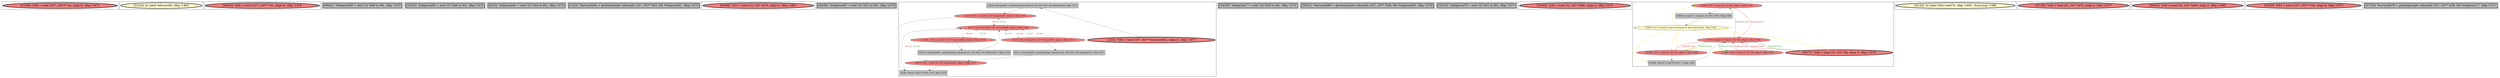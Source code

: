 
digraph G {





subgraph cluster18 {


node7451 [penwidth=3.0,fontsize=20,fillcolor=lightcoral,label="[47/48]  %38 = load i32**, i32*** %a, align 8, !dbg !1471",shape=ellipse,style=filled ]



}

subgraph cluster16 {


node7449 [penwidth=3.0,fontsize=20,fillcolor=lemonchiffon,label="[53/54]  br label %for.inc89, !dbg !1483",shape=ellipse,style=filled ]



}

subgraph cluster17 {


node7450 [penwidth=3.0,fontsize=20,fillcolor=lightcoral,label="[49/52]  %48 = load i32**, i32*** %c, align 8, !dbg !1479",shape=ellipse,style=filled ]



}

subgraph cluster4 {


node7430 [penwidth=3.0,fontsize=20,fillcolor=grey,label="[60/61]  %idxprom85 = zext i32 %49 to i64, !dbg !1479",shape=rectangle,style=filled ]



}

subgraph cluster3 {


node7429 [penwidth=3.0,fontsize=20,fillcolor=grey,label="[24/25]  %idxprom83 = zext i32 %46 to i64, !dbg !1475",shape=rectangle,style=filled ]



}

subgraph cluster2 {


node7428 [penwidth=3.0,fontsize=20,fillcolor=grey,label="[0/23]  %idxprom81 = zext i32 %44 to i64, !dbg !1475",shape=rectangle,style=filled ]



}

subgraph cluster1 {


node7427 [penwidth=3.0,fontsize=20,fillcolor=grey,label="[1/22]  %arrayidx82 = getelementptr inbounds i32*, i32** %43, i64 %idxprom81, !dbg !1475",shape=rectangle,style=filled ]



}

subgraph cluster12 {


node7445 [penwidth=3.0,fontsize=20,fillcolor=lightcoral,label="[63/66]  %51 = load i32, i32* %j70, align 4, !dbg !1481",shape=ellipse,style=filled ]



}

subgraph cluster5 {


node7431 [penwidth=3.0,fontsize=20,fillcolor=grey,label="[64/65]  %idxprom87 = zext i32 %51 to i64, !dbg !1479",shape=rectangle,style=filled ]



}

subgraph cluster0 {


node7426 [fillcolor=grey,label="[3/20]  %arrayidx84 = getelementptr inbounds i32, i32* %45, i64 %idxprom83, !dbg !1475",shape=rectangle,style=filled ]
node7424 [fillcolor=lightcoral,label="[4/19]  %47 = load i32, i32* %arrayidx84, align 4, !dbg !1475",shape=ellipse,style=filled ]
node7418 [fillcolor=grey,label="[8/11]  %arrayidx80 = getelementptr inbounds i32, i32* %40, i64 %idxprom79, !dbg !1471",shape=rectangle,style=filled ]
node7417 [fillcolor=grey,label="[14/15]  %arrayidx88 = getelementptr inbounds i32, i32* %50, i64 %idxprom87, !dbg !1479",shape=rectangle,style=filled ]
node7419 [fillcolor=lightcoral,label="[6/17]  store i32 %mul, i32* %arrayidx88, align 4, !dbg !1482",shape=ellipse,style=filled ]
node7420 [fillcolor=lightcoral,label="[9/10]  %42 = load i32, i32* %arrayidx80, align 4, !dbg !1471",shape=ellipse,style=filled ]
node7425 [fillcolor=grey,label="[5/18]  %mul = mul i32 %42, %47, !dbg !1478",shape=rectangle,style=filled ]
node7423 [penwidth=3.0,fontsize=20,fillcolor=lightcoral,label="[2/21]  %45 = load i32*, i32** %arrayidx82, align 8, !dbg !1475",shape=ellipse,style=filled ]
node7421 [fillcolor=lightcoral,label="[13/16]  %50 = load i32*, i32** %arrayidx86, align 8, !dbg !1479",shape=ellipse,style=filled ]
node7422 [fillcolor=lightcoral,label="[7/12]  %40 = load i32*, i32** %arrayidx78, align 8, !dbg !1471",shape=ellipse,style=filled ]

node7420->node7425 [style=solid,color=black,label="",penwidth=0.5,fontcolor=black ]
node7422->node7419 [style=dotted,color=firebrick3,label="A|Conf",penwidth=1.0,fontcolor=firebrick3 ]
node7418->node7420 [style=solid,color=black,label="",penwidth=0.5,fontcolor=black ]
node7419->node7420 [style=dotted,color=forestgreen,label="T|Conf",penwidth=1.0,fontcolor=forestgreen ]
node7419->node7422 [style=dotted,color=forestgreen,label="T|Conf",penwidth=1.0,fontcolor=forestgreen ]
node7419->node7424 [style=dotted,color=forestgreen,label="T|Conf",penwidth=1.0,fontcolor=forestgreen ]
node7419->node7423 [style=dotted,color=forestgreen,label="T|Conf",penwidth=1.0,fontcolor=forestgreen ]
node7421->node7417 [style=solid,color=black,label="",penwidth=0.5,fontcolor=black ]
node7425->node7419 [style=solid,color=black,label="",penwidth=0.5,fontcolor=black ]
node7424->node7419 [style=dotted,color=firebrick3,label="A|Conf",penwidth=1.0,fontcolor=firebrick3 ]
node7417->node7419 [style=solid,color=black,label="",penwidth=0.5,fontcolor=black ]
node7419->node7421 [style=dotted,color=forestgreen,label="T|Conf",penwidth=1.0,fontcolor=forestgreen ]
node7421->node7419 [style=dotted,color=firebrick3,label="A|Conf",penwidth=1.0,fontcolor=firebrick3 ]
node7422->node7418 [style=solid,color=black,label="",penwidth=0.5,fontcolor=black ]
node7424->node7425 [style=solid,color=black,label="",penwidth=0.5,fontcolor=black ]
node7420->node7419 [style=dotted,color=firebrick3,label="A|Conf",penwidth=1.0,fontcolor=firebrick3 ]
node7423->node7426 [style=solid,color=black,label="",penwidth=0.5,fontcolor=black ]
node7426->node7424 [style=solid,color=black,label="",penwidth=0.5,fontcolor=black ]
node7423->node7419 [style=dotted,color=firebrick3,label="A|Conf",penwidth=1.0,fontcolor=firebrick3 ]


}

subgraph cluster6 {


node7432 [penwidth=3.0,fontsize=20,fillcolor=grey,label="[36/39]  %idxprom77 = zext i32 %39 to i64, !dbg !1471",shape=rectangle,style=filled ]



}

subgraph cluster14 {


node7447 [penwidth=3.0,fontsize=20,fillcolor=grey,label="[50/51]  %arrayidx86 = getelementptr inbounds i32*, i32** %48, i64 %idxprom85, !dbg !1479",shape=rectangle,style=filled ]



}

subgraph cluster7 {


node7433 [penwidth=3.0,fontsize=20,fillcolor=grey,label="[32/33]  %idxprom79 = zext i32 %41 to i64, !dbg !1471",shape=rectangle,style=filled ]



}

subgraph cluster8 {


node7434 [penwidth=3.0,fontsize=20,fillcolor=lightcoral,label="[35/40]  %39 = load i32, i32* %i66, align 4, !dbg !1473",shape=ellipse,style=filled ]



}

subgraph cluster9 {


node7442 [fillcolor=lightcoral,label="[28/69]  %37 = load i32, i32* %k, align 4, !dbg !1467",shape=ellipse,style=filled ]
node7436 [fillcolor=grey,label="[43/44]  %inc90 = add i32 %52, 1, !dbg !1484",shape=rectangle,style=filled ]
node7435 [fillcolor=lightcoral,label="[31/34]  %41 = load i32, i32* %k, align 4, !dbg !1474",shape=ellipse,style=filled ]
node7437 [fillcolor=lightcoral,label="[27/70]  store i32 %inc90, i32* %k, align 4, !dbg !1484",shape=ellipse,style=filled ]
node7438 [penwidth=3.0,fontsize=20,fillcolor=lightcoral,label="[26/71]  %44 = load i32, i32* %k, align 4, !dbg !1476",shape=ellipse,style=filled ]
node7441 [fillcolor=lemonchiffon,label="[30/67]  br i1 %cmp75, label %for.body76, label %for.end91, !dbg !1470",shape=ellipse,style=filled ]
node7440 [fillcolor=lightcoral,label="[45/46]  %52 = load i32, i32* %k, align 4, !dbg !1484",shape=ellipse,style=filled ]
node7439 [fillcolor=grey,label="[29/68]  %cmp75 = icmp ult i32 %37, 1000, !dbg !1469",shape=rectangle,style=filled ]

node7441->node7440 [style=solid,color=gold,label="C",penwidth=1.0,fontcolor=gold ]
node7437->node7442 [style=solid,color=forestgreen,label="T|indep|Const",penwidth=1.0,fontcolor=forestgreen ]
node7442->node7437 [style=solid,color=firebrick3,label="A|indep|Const",penwidth=1.0,fontcolor=firebrick3 ]
node7441->node7437 [style=solid,color=gold,label="C",penwidth=1.0,fontcolor=gold ]
node7440->node7437 [style=solid,color=firebrick3,label="A|indep|Const",penwidth=1.0,fontcolor=firebrick3 ]
node7442->node7439 [style=solid,color=black,label="",penwidth=0.5,fontcolor=black ]
node7441->node7442 [style=solid,color=gold,label="C",penwidth=1.0,fontcolor=gold ]
node7441->node7435 [style=solid,color=gold,label="C",penwidth=1.0,fontcolor=gold ]
node7437->node7438 [style=solid,color=forestgreen,label="T|indep|Const",penwidth=1.0,fontcolor=forestgreen ]
node7441->node7441 [style=solid,color=gold,label="C",penwidth=1.0,fontcolor=gold ]
node7435->node7437 [style=solid,color=firebrick3,label="A|indep|Const",penwidth=1.0,fontcolor=firebrick3 ]
node7438->node7437 [style=solid,color=firebrick3,label="A|indep|Const",penwidth=1.0,fontcolor=firebrick3 ]
node7441->node7438 [style=solid,color=gold,label="C",penwidth=1.0,fontcolor=gold ]
node7441->node7436 [style=solid,color=gold,label="C",penwidth=1.0,fontcolor=gold ]
node7440->node7436 [style=solid,color=black,label="",penwidth=0.5,fontcolor=black ]
node7436->node7437 [style=solid,color=black,label="",penwidth=0.5,fontcolor=black ]
node7439->node7441 [style=solid,color=black,label="",penwidth=0.5,fontcolor=black ]
node7441->node7439 [style=solid,color=gold,label="C",penwidth=1.0,fontcolor=gold ]
node7437->node7440 [style=solid,color=forestgreen,label="T|indep|Const",penwidth=1.0,fontcolor=forestgreen ]
node7437->node7435 [style=solid,color=forestgreen,label="T|indep|Const",penwidth=1.0,fontcolor=forestgreen ]


}

subgraph cluster19 {


node7452 [penwidth=3.0,fontsize=20,fillcolor=lemonchiffon,label="[41/42]  br label %for.cond74, !dbg !1485, !llvm.loop !1486",shape=ellipse,style=filled ]



}

subgraph cluster10 {


node7443 [penwidth=3.0,fontsize=20,fillcolor=lightcoral,label="[57/58]  %46 = load i32, i32* %j70, align 4, !dbg !1477",shape=ellipse,style=filled ]



}

subgraph cluster11 {


node7444 [penwidth=3.0,fontsize=20,fillcolor=lightcoral,label="[59/62]  %49 = load i32, i32* %i66, align 4, !dbg !1480",shape=ellipse,style=filled ]



}

subgraph cluster13 {


node7446 [penwidth=3.0,fontsize=20,fillcolor=lightcoral,label="[55/56]  %43 = load i32**, i32*** %b, align 8, !dbg !1475",shape=ellipse,style=filled ]



}

subgraph cluster15 {


node7448 [penwidth=3.0,fontsize=20,fillcolor=grey,label="[37/38]  %arrayidx78 = getelementptr inbounds i32*, i32** %38, i64 %idxprom77, !dbg !1471",shape=rectangle,style=filled ]



}

}
